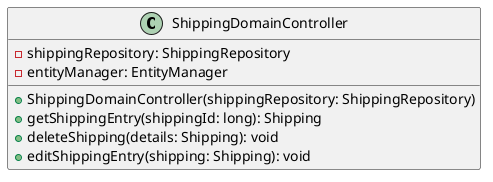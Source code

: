 @startuml
class ShippingDomainController [[java:edu.sru.cpsc.webshopping.controller.ShippingDomainController]] {
	-shippingRepository: ShippingRepository
	-entityManager: EntityManager
	+ShippingDomainController(shippingRepository: ShippingRepository)
	+getShippingEntry(shippingId: long): Shipping
	+deleteShipping(details: Shipping): void
	+editShippingEntry(shipping: Shipping): void
}
@enduml
